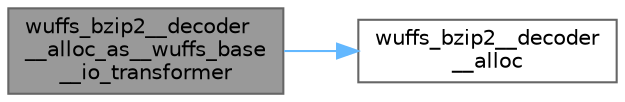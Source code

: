 digraph "wuffs_bzip2__decoder__alloc_as__wuffs_base__io_transformer"
{
 // LATEX_PDF_SIZE
  bgcolor="transparent";
  edge [fontname=Helvetica,fontsize=10,labelfontname=Helvetica,labelfontsize=10];
  node [fontname=Helvetica,fontsize=10,shape=box,height=0.2,width=0.4];
  rankdir="LR";
  Node1 [id="Node000001",label="wuffs_bzip2__decoder\l__alloc_as__wuffs_base\l__io_transformer",height=0.2,width=0.4,color="gray40", fillcolor="grey60", style="filled", fontcolor="black",tooltip=" "];
  Node1 -> Node2 [id="edge1_Node000001_Node000002",color="steelblue1",style="solid",tooltip=" "];
  Node2 [id="Node000002",label="wuffs_bzip2__decoder\l__alloc",height=0.2,width=0.4,color="grey40", fillcolor="white", style="filled",URL="$wuffs-v0_83_8c.html#a760a78f1b8a763bb7ed28ade87802980",tooltip=" "];
}
